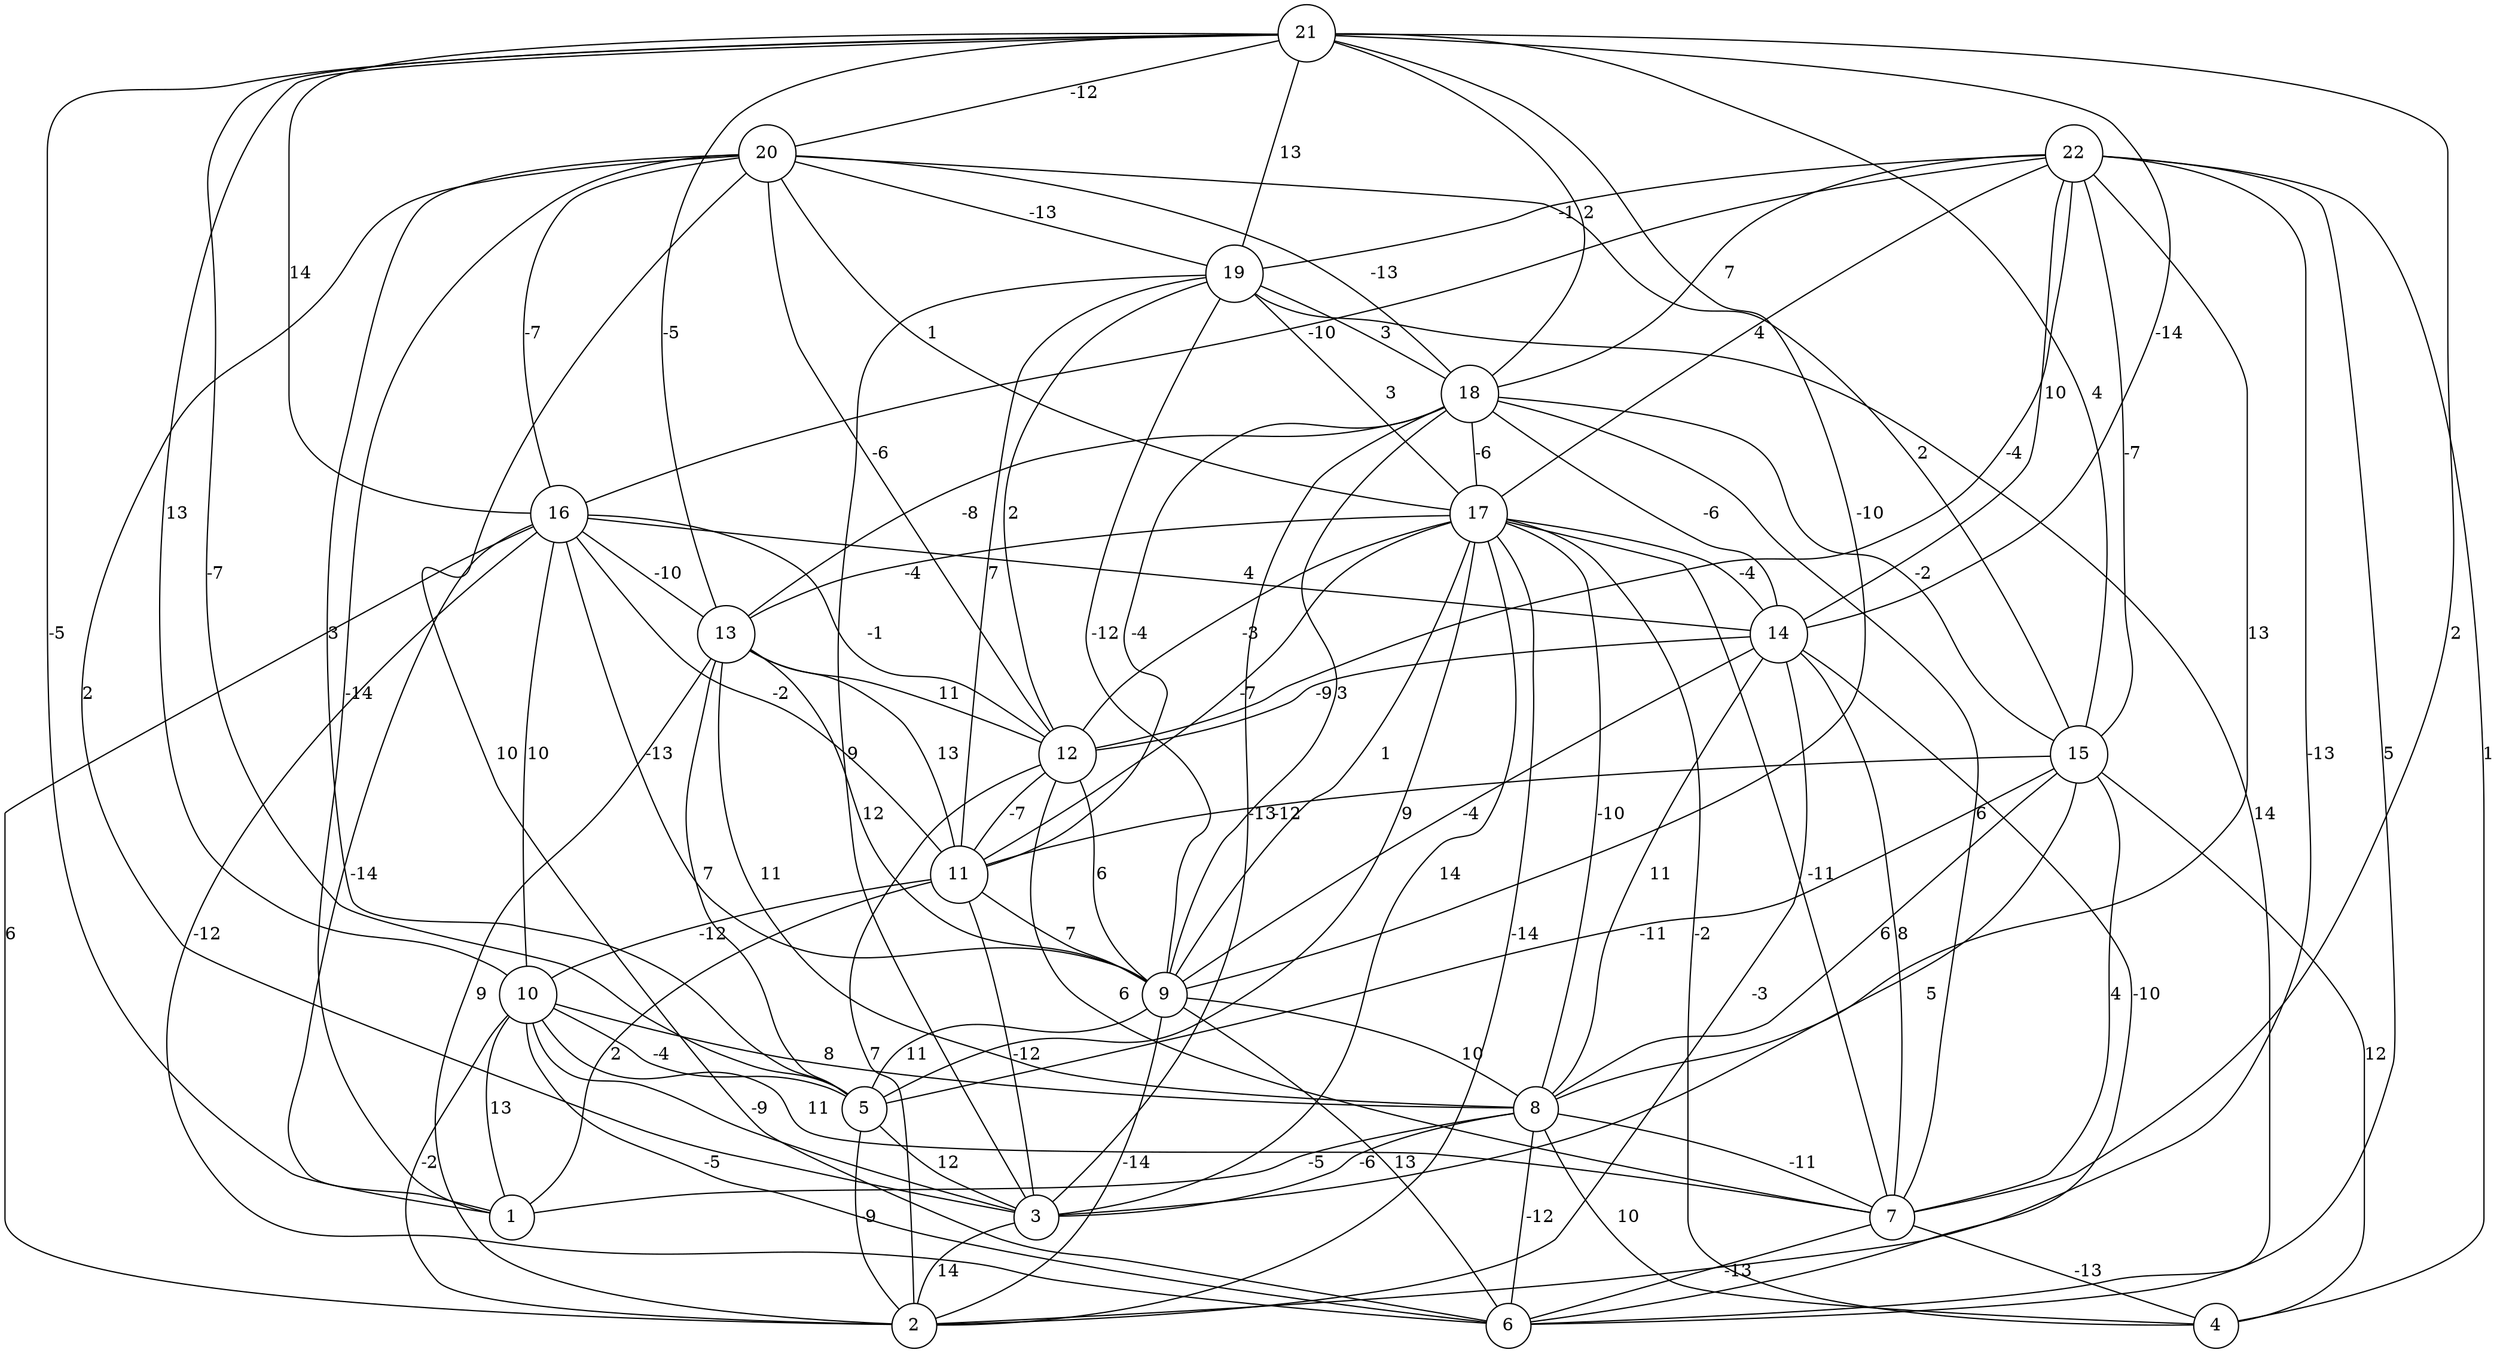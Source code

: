 graph { 
	 fontname="Helvetica,Arial,sans-serif" 
	 node [shape = circle]; 
	 22 -- 2 [label = "-13"];
	 22 -- 4 [label = "1"];
	 22 -- 6 [label = "5"];
	 22 -- 8 [label = "13"];
	 22 -- 12 [label = "-4"];
	 22 -- 14 [label = "10"];
	 22 -- 15 [label = "-7"];
	 22 -- 16 [label = "-10"];
	 22 -- 17 [label = "4"];
	 22 -- 18 [label = "7"];
	 22 -- 19 [label = "-1"];
	 21 -- 1 [label = "-5"];
	 21 -- 5 [label = "-7"];
	 21 -- 7 [label = "2"];
	 21 -- 9 [label = "-10"];
	 21 -- 10 [label = "13"];
	 21 -- 13 [label = "-5"];
	 21 -- 14 [label = "-14"];
	 21 -- 15 [label = "4"];
	 21 -- 16 [label = "14"];
	 21 -- 18 [label = "2"];
	 21 -- 19 [label = "13"];
	 21 -- 20 [label = "-12"];
	 20 -- 1 [label = "-14"];
	 20 -- 3 [label = "2"];
	 20 -- 5 [label = "3"];
	 20 -- 6 [label = "10"];
	 20 -- 12 [label = "-6"];
	 20 -- 15 [label = "2"];
	 20 -- 16 [label = "-7"];
	 20 -- 17 [label = "1"];
	 20 -- 18 [label = "-13"];
	 20 -- 19 [label = "-13"];
	 19 -- 3 [label = "9"];
	 19 -- 6 [label = "14"];
	 19 -- 9 [label = "-12"];
	 19 -- 11 [label = "7"];
	 19 -- 12 [label = "2"];
	 19 -- 17 [label = "3"];
	 19 -- 18 [label = "3"];
	 18 -- 3 [label = "-13"];
	 18 -- 7 [label = "6"];
	 18 -- 9 [label = "3"];
	 18 -- 11 [label = "-4"];
	 18 -- 13 [label = "-8"];
	 18 -- 14 [label = "-6"];
	 18 -- 15 [label = "-2"];
	 18 -- 17 [label = "-6"];
	 17 -- 2 [label = "-14"];
	 17 -- 3 [label = "14"];
	 17 -- 4 [label = "-2"];
	 17 -- 5 [label = "9"];
	 17 -- 7 [label = "-11"];
	 17 -- 8 [label = "-10"];
	 17 -- 9 [label = "1"];
	 17 -- 11 [label = "-7"];
	 17 -- 12 [label = "-3"];
	 17 -- 13 [label = "-4"];
	 17 -- 14 [label = "-4"];
	 16 -- 1 [label = "-14"];
	 16 -- 2 [label = "6"];
	 16 -- 6 [label = "-12"];
	 16 -- 9 [label = "-13"];
	 16 -- 10 [label = "10"];
	 16 -- 11 [label = "-2"];
	 16 -- 12 [label = "-1"];
	 16 -- 13 [label = "-10"];
	 16 -- 14 [label = "4"];
	 15 -- 3 [label = "5"];
	 15 -- 4 [label = "12"];
	 15 -- 5 [label = "-11"];
	 15 -- 7 [label = "4"];
	 15 -- 8 [label = "6"];
	 15 -- 11 [label = "-12"];
	 14 -- 2 [label = "-3"];
	 14 -- 6 [label = "-10"];
	 14 -- 7 [label = "8"];
	 14 -- 8 [label = "11"];
	 14 -- 9 [label = "-4"];
	 14 -- 12 [label = "-9"];
	 13 -- 2 [label = "9"];
	 13 -- 5 [label = "7"];
	 13 -- 8 [label = "11"];
	 13 -- 9 [label = "12"];
	 13 -- 11 [label = "13"];
	 13 -- 12 [label = "11"];
	 12 -- 2 [label = "7"];
	 12 -- 7 [label = "6"];
	 12 -- 9 [label = "6"];
	 12 -- 11 [label = "-7"];
	 11 -- 1 [label = "2"];
	 11 -- 3 [label = "-12"];
	 11 -- 9 [label = "7"];
	 11 -- 10 [label = "-12"];
	 10 -- 1 [label = "13"];
	 10 -- 2 [label = "-2"];
	 10 -- 3 [label = "-9"];
	 10 -- 5 [label = "-4"];
	 10 -- 6 [label = "-5"];
	 10 -- 7 [label = "11"];
	 10 -- 8 [label = "8"];
	 9 -- 2 [label = "-14"];
	 9 -- 5 [label = "11"];
	 9 -- 6 [label = "13"];
	 9 -- 8 [label = "10"];
	 8 -- 1 [label = "-5"];
	 8 -- 3 [label = "-6"];
	 8 -- 4 [label = "10"];
	 8 -- 6 [label = "-12"];
	 8 -- 7 [label = "-11"];
	 7 -- 4 [label = "-13"];
	 7 -- 6 [label = "-13"];
	 5 -- 2 [label = "-9"];
	 5 -- 3 [label = "12"];
	 3 -- 2 [label = "14"];
	 1;
	 2;
	 3;
	 4;
	 5;
	 6;
	 7;
	 8;
	 9;
	 10;
	 11;
	 12;
	 13;
	 14;
	 15;
	 16;
	 17;
	 18;
	 19;
	 20;
	 21;
	 22;
}
